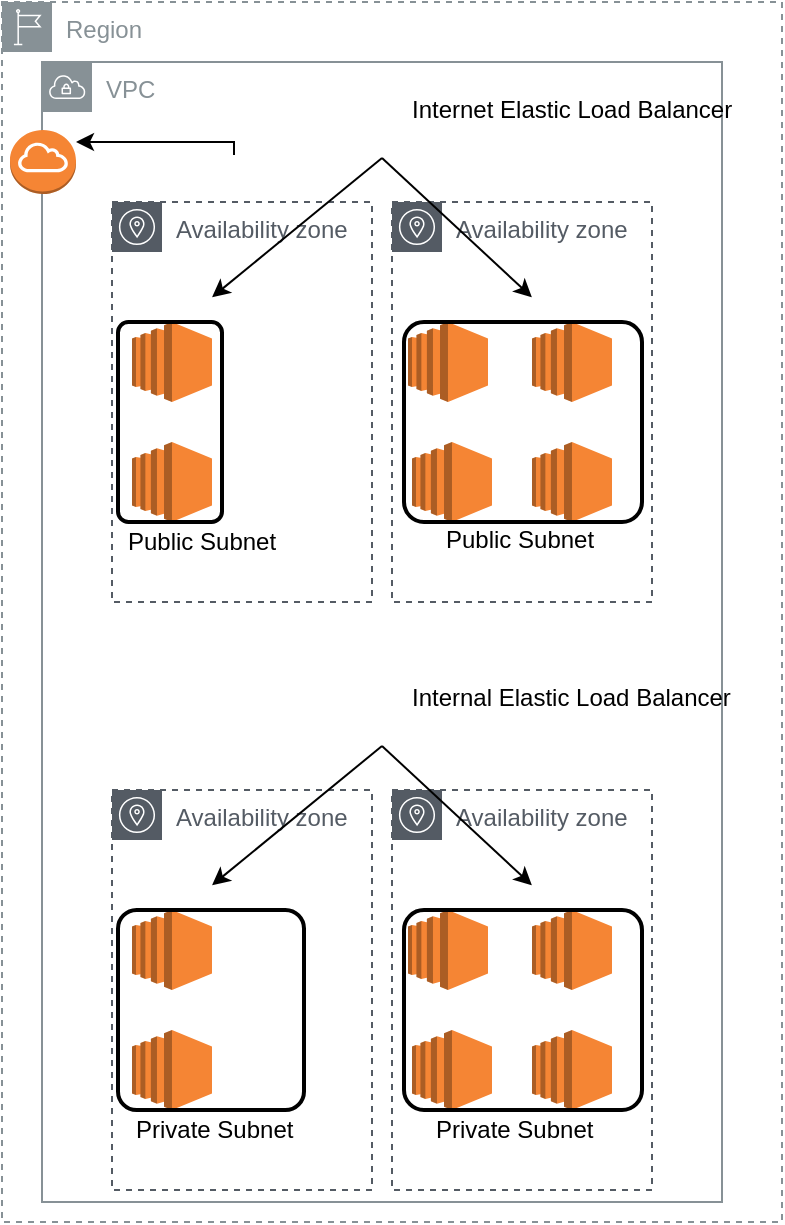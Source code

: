 <mxfile version="10.6.8" type="github"><diagram id="0Io7CPd1WuwgLZYiToac" name="Page-1"><mxGraphModel dx="756" dy="466" grid="1" gridSize="10" guides="1" tooltips="1" connect="1" arrows="1" fold="1" page="1" pageScale="1" pageWidth="827" pageHeight="1169" math="0" shadow="0"><root><mxCell id="0"/><mxCell id="1" parent="0"/><mxCell id="pYNDPcQSpaV2Df4tfO1C-2" value="Region" style="outlineConnect=0;gradientColor=none;html=1;whiteSpace=wrap;fontSize=12;fontStyle=0;shape=mxgraph.aws4.group;grIcon=mxgraph.aws4.group_region;strokeColor=#879196;fillColor=none;verticalAlign=top;align=left;spacingLeft=30;fontColor=#879196;dashed=1;" parent="1" vertex="1"><mxGeometry x="130" y="20" width="390" height="610" as="geometry"/></mxCell><mxCell id="pYNDPcQSpaV2Df4tfO1C-1" value="VPC" style="outlineConnect=0;gradientColor=none;html=1;whiteSpace=wrap;fontSize=12;fontStyle=0;shape=mxgraph.aws4.group;grIcon=mxgraph.aws4.group_vpc;strokeColor=#879196;fillColor=none;verticalAlign=top;align=left;spacingLeft=30;fontColor=#879196;dashed=0;" parent="1" vertex="1"><mxGeometry x="150" y="50" width="340" height="570" as="geometry"/></mxCell><mxCell id="pYNDPcQSpaV2Df4tfO1C-4" value="Availability zone" style="outlineConnect=0;gradientColor=none;html=1;whiteSpace=wrap;fontSize=12;fontStyle=0;shape=mxgraph.aws4.group;grIcon=mxgraph.aws4.group_availability_zone;strokeColor=#545B64;fillColor=none;verticalAlign=top;align=left;spacingLeft=30;fontColor=#545B64;dashed=1;" parent="1" vertex="1"><mxGeometry x="185" y="120" width="130" height="200" as="geometry"/></mxCell><mxCell id="pYNDPcQSpaV2Df4tfO1C-5" value="Availability zone" style="outlineConnect=0;gradientColor=none;html=1;whiteSpace=wrap;fontSize=12;fontStyle=0;shape=mxgraph.aws4.group;grIcon=mxgraph.aws4.group_availability_zone;strokeColor=#545B64;fillColor=none;verticalAlign=top;align=left;spacingLeft=30;fontColor=#545B64;dashed=1;" parent="1" vertex="1"><mxGeometry x="325" y="120" width="130" height="200" as="geometry"/></mxCell><mxCell id="pYNDPcQSpaV2Df4tfO1C-13" style="edgeStyle=none;rounded=0;orthogonalLoop=1;jettySize=auto;html=1;exitX=0.5;exitY=1;exitDx=0;exitDy=0;entryX=0.385;entryY=0.238;entryDx=0;entryDy=0;entryPerimeter=0;" parent="1" source="pYNDPcQSpaV2Df4tfO1C-6" target="pYNDPcQSpaV2Df4tfO1C-4" edge="1"><mxGeometry relative="1" as="geometry"/></mxCell><mxCell id="pYNDPcQSpaV2Df4tfO1C-14" style="edgeStyle=none;rounded=0;orthogonalLoop=1;jettySize=auto;html=1;exitX=0.5;exitY=1;exitDx=0;exitDy=0;entryX=0.538;entryY=0.238;entryDx=0;entryDy=0;entryPerimeter=0;" parent="1" source="pYNDPcQSpaV2Df4tfO1C-6" target="pYNDPcQSpaV2Df4tfO1C-5" edge="1"><mxGeometry relative="1" as="geometry"/></mxCell><mxCell id="pYNDPcQSpaV2Df4tfO1C-6" value="" style="shape=image;html=1;verticalAlign=top;verticalLabelPosition=bottom;labelBackgroundColor=#ffffff;imageAspect=0;aspect=fixed;image=https://cdn2.iconfinder.com/data/icons/amazon-aws-stencils/100/Compute__Networking_copy_Elastic_Load_Balancing-128.png" parent="1" vertex="1"><mxGeometry x="296" y="50" width="48" height="48" as="geometry"/></mxCell><mxCell id="pYNDPcQSpaV2Df4tfO1C-7" value="" style="outlineConnect=0;dashed=0;verticalLabelPosition=bottom;verticalAlign=top;align=center;html=1;shape=mxgraph.aws3.ec2;fillColor=#F58534;gradientColor=none;" parent="1" vertex="1"><mxGeometry x="195" y="180" width="40" height="40" as="geometry"/></mxCell><mxCell id="pYNDPcQSpaV2Df4tfO1C-8" value="" style="outlineConnect=0;dashed=0;verticalLabelPosition=bottom;verticalAlign=top;align=center;html=1;shape=mxgraph.aws3.ec2;fillColor=#F58534;gradientColor=none;" parent="1" vertex="1"><mxGeometry x="195" y="240" width="40" height="40" as="geometry"/></mxCell><mxCell id="pYNDPcQSpaV2Df4tfO1C-9" value="" style="outlineConnect=0;dashed=0;verticalLabelPosition=bottom;verticalAlign=top;align=center;html=1;shape=mxgraph.aws3.ec2;fillColor=#F58534;gradientColor=none;" parent="1" vertex="1"><mxGeometry x="333" y="180" width="40" height="40" as="geometry"/></mxCell><mxCell id="pYNDPcQSpaV2Df4tfO1C-10" value="" style="outlineConnect=0;dashed=0;verticalLabelPosition=bottom;verticalAlign=top;align=center;html=1;shape=mxgraph.aws3.ec2;fillColor=#F58534;gradientColor=none;" parent="1" vertex="1"><mxGeometry x="335" y="240" width="40" height="40" as="geometry"/></mxCell><mxCell id="pYNDPcQSpaV2Df4tfO1C-11" value="" style="outlineConnect=0;dashed=0;verticalLabelPosition=bottom;verticalAlign=top;align=center;html=1;shape=mxgraph.aws3.ec2;fillColor=#F58534;gradientColor=none;" parent="1" vertex="1"><mxGeometry x="395" y="180" width="40" height="40" as="geometry"/></mxCell><mxCell id="pYNDPcQSpaV2Df4tfO1C-12" value="" style="outlineConnect=0;dashed=0;verticalLabelPosition=bottom;verticalAlign=top;align=center;html=1;shape=mxgraph.aws3.ec2;fillColor=#F58534;gradientColor=none;" parent="1" vertex="1"><mxGeometry x="395" y="240" width="40" height="40" as="geometry"/></mxCell><mxCell id="pYNDPcQSpaV2Df4tfO1C-15" value="Internet Elastic Load Balancer&amp;nbsp;" style="text;html=1;resizable=0;points=[];autosize=1;align=left;verticalAlign=top;spacingTop=-4;" parent="1" vertex="1"><mxGeometry x="333" y="64" width="180" height="20" as="geometry"/></mxCell><mxCell id="sGZiTXP0DWtTTb43VF-w-1" value="" style="outlineConnect=0;dashed=0;verticalLabelPosition=bottom;verticalAlign=top;align=center;html=1;shape=mxgraph.aws3.internet_gateway;fillColor=#F58534;gradientColor=none;" parent="1" vertex="1"><mxGeometry x="134" y="84" width="33" height="32" as="geometry"/></mxCell><mxCell id="sGZiTXP0DWtTTb43VF-w-3" style="edgeStyle=orthogonalEdgeStyle;rounded=0;orthogonalLoop=1;jettySize=auto;html=1;exitX=0.5;exitY=0;exitDx=0;exitDy=0;" parent="1" source="sGZiTXP0DWtTTb43VF-w-2" target="sGZiTXP0DWtTTb43VF-w-1" edge="1"><mxGeometry relative="1" as="geometry"><Array as="points"><mxPoint x="246" y="90"/></Array></mxGeometry></mxCell><mxCell id="sGZiTXP0DWtTTb43VF-w-2" value="" style="shape=image;html=1;verticalAlign=top;verticalLabelPosition=bottom;labelBackgroundColor=#ffffff;imageAspect=0;aspect=fixed;image=https://cdn2.iconfinder.com/data/icons/amazon-aws-stencils/100/Storage__Content_Delivery_AWS_Storage_Gateway-128.png" parent="1" vertex="1"><mxGeometry x="226.5" y="96.5" width="39" height="39" as="geometry"/></mxCell><mxCell id="sGZiTXP0DWtTTb43VF-w-17" value="" style="rounded=1;arcSize=10;dashed=0;strokeColor=#000000;fillColor=none;gradientColor=none;strokeWidth=2;" parent="1" vertex="1"><mxGeometry x="188" y="180" width="52" height="100" as="geometry"/></mxCell><mxCell id="sGZiTXP0DWtTTb43VF-w-32" value="" style="rounded=1;arcSize=10;dashed=0;strokeColor=#000000;fillColor=none;gradientColor=none;strokeWidth=2;" parent="1" vertex="1"><mxGeometry x="331" y="180" width="119" height="100" as="geometry"/></mxCell><mxCell id="sGZiTXP0DWtTTb43VF-w-48" value="Availability zone" style="outlineConnect=0;gradientColor=none;html=1;whiteSpace=wrap;fontSize=12;fontStyle=0;shape=mxgraph.aws4.group;grIcon=mxgraph.aws4.group_availability_zone;strokeColor=#545B64;fillColor=none;verticalAlign=top;align=left;spacingLeft=30;fontColor=#545B64;dashed=1;" parent="1" vertex="1"><mxGeometry x="185" y="414" width="130" height="200" as="geometry"/></mxCell><mxCell id="sGZiTXP0DWtTTb43VF-w-49" value="Availability zone" style="outlineConnect=0;gradientColor=none;html=1;whiteSpace=wrap;fontSize=12;fontStyle=0;shape=mxgraph.aws4.group;grIcon=mxgraph.aws4.group_availability_zone;strokeColor=#545B64;fillColor=none;verticalAlign=top;align=left;spacingLeft=30;fontColor=#545B64;dashed=1;" parent="1" vertex="1"><mxGeometry x="325" y="414" width="130" height="200" as="geometry"/></mxCell><mxCell id="sGZiTXP0DWtTTb43VF-w-50" style="edgeStyle=none;rounded=0;orthogonalLoop=1;jettySize=auto;html=1;exitX=0.5;exitY=1;exitDx=0;exitDy=0;entryX=0.385;entryY=0.238;entryDx=0;entryDy=0;entryPerimeter=0;" parent="1" source="sGZiTXP0DWtTTb43VF-w-52" target="sGZiTXP0DWtTTb43VF-w-48" edge="1"><mxGeometry relative="1" as="geometry"/></mxCell><mxCell id="sGZiTXP0DWtTTb43VF-w-51" style="edgeStyle=none;rounded=0;orthogonalLoop=1;jettySize=auto;html=1;exitX=0.5;exitY=1;exitDx=0;exitDy=0;entryX=0.538;entryY=0.238;entryDx=0;entryDy=0;entryPerimeter=0;" parent="1" source="sGZiTXP0DWtTTb43VF-w-52" target="sGZiTXP0DWtTTb43VF-w-49" edge="1"><mxGeometry relative="1" as="geometry"/></mxCell><mxCell id="sGZiTXP0DWtTTb43VF-w-52" value="" style="shape=image;html=1;verticalAlign=top;verticalLabelPosition=bottom;labelBackgroundColor=#ffffff;imageAspect=0;aspect=fixed;image=https://cdn2.iconfinder.com/data/icons/amazon-aws-stencils/100/Compute__Networking_copy_Elastic_Load_Balancing-128.png" parent="1" vertex="1"><mxGeometry x="296" y="344" width="48" height="48" as="geometry"/></mxCell><mxCell id="sGZiTXP0DWtTTb43VF-w-53" value="" style="outlineConnect=0;dashed=0;verticalLabelPosition=bottom;verticalAlign=top;align=center;html=1;shape=mxgraph.aws3.ec2;fillColor=#F58534;gradientColor=none;" parent="1" vertex="1"><mxGeometry x="195" y="474" width="40" height="40" as="geometry"/></mxCell><mxCell id="sGZiTXP0DWtTTb43VF-w-54" value="" style="outlineConnect=0;dashed=0;verticalLabelPosition=bottom;verticalAlign=top;align=center;html=1;shape=mxgraph.aws3.ec2;fillColor=#F58534;gradientColor=none;" parent="1" vertex="1"><mxGeometry x="195" y="534" width="40" height="40" as="geometry"/></mxCell><mxCell id="sGZiTXP0DWtTTb43VF-w-55" value="" style="outlineConnect=0;dashed=0;verticalLabelPosition=bottom;verticalAlign=top;align=center;html=1;shape=mxgraph.aws3.ec2;fillColor=#F58534;gradientColor=none;" parent="1" vertex="1"><mxGeometry x="333" y="474" width="40" height="40" as="geometry"/></mxCell><mxCell id="sGZiTXP0DWtTTb43VF-w-56" value="" style="outlineConnect=0;dashed=0;verticalLabelPosition=bottom;verticalAlign=top;align=center;html=1;shape=mxgraph.aws3.ec2;fillColor=#F58534;gradientColor=none;" parent="1" vertex="1"><mxGeometry x="335" y="534" width="40" height="40" as="geometry"/></mxCell><mxCell id="sGZiTXP0DWtTTb43VF-w-57" value="" style="outlineConnect=0;dashed=0;verticalLabelPosition=bottom;verticalAlign=top;align=center;html=1;shape=mxgraph.aws3.ec2;fillColor=#F58534;gradientColor=none;" parent="1" vertex="1"><mxGeometry x="395" y="474" width="40" height="40" as="geometry"/></mxCell><mxCell id="sGZiTXP0DWtTTb43VF-w-58" value="" style="outlineConnect=0;dashed=0;verticalLabelPosition=bottom;verticalAlign=top;align=center;html=1;shape=mxgraph.aws3.ec2;fillColor=#F58534;gradientColor=none;" parent="1" vertex="1"><mxGeometry x="395" y="534" width="40" height="40" as="geometry"/></mxCell><mxCell id="sGZiTXP0DWtTTb43VF-w-59" value="Internal Elastic Load Balancer&amp;nbsp;" style="text;html=1;resizable=0;points=[];autosize=1;align=left;verticalAlign=top;spacingTop=-4;" parent="1" vertex="1"><mxGeometry x="333" y="358" width="180" height="20" as="geometry"/></mxCell><mxCell id="sGZiTXP0DWtTTb43VF-w-60" value="" style="shape=image;html=1;verticalAlign=top;verticalLabelPosition=bottom;labelBackgroundColor=#ffffff;imageAspect=0;aspect=fixed;image=https://cdn2.iconfinder.com/data/icons/amazon-aws-stencils/100/Storage__Content_Delivery_AWS_Storage_Gateway-128.png" parent="1" vertex="1"><mxGeometry x="226.5" y="390.5" width="39" height="39" as="geometry"/></mxCell><mxCell id="sGZiTXP0DWtTTb43VF-w-61" value="" style="rounded=1;arcSize=10;dashed=0;strokeColor=#000000;fillColor=none;gradientColor=none;strokeWidth=2;" parent="1" vertex="1"><mxGeometry x="188" y="474" width="93" height="100" as="geometry"/></mxCell><mxCell id="sGZiTXP0DWtTTb43VF-w-62" value="" style="rounded=1;arcSize=10;dashed=0;strokeColor=#000000;fillColor=none;gradientColor=none;strokeWidth=2;" parent="1" vertex="1"><mxGeometry x="331" y="474" width="119" height="100" as="geometry"/></mxCell><mxCell id="hIEf8i7WOIfmEdjIl9Sc-2" value="Public Subnet" style="text;html=1;resizable=0;points=[];autosize=1;align=left;verticalAlign=top;spacingTop=-4;" vertex="1" parent="1"><mxGeometry x="350" y="279" width="90" height="20" as="geometry"/></mxCell><mxCell id="hIEf8i7WOIfmEdjIl9Sc-3" value="Public Subnet" style="text;html=1;resizable=0;points=[];autosize=1;align=left;verticalAlign=top;spacingTop=-4;" vertex="1" parent="1"><mxGeometry x="191" y="280" width="90" height="20" as="geometry"/></mxCell><mxCell id="hIEf8i7WOIfmEdjIl9Sc-4" value="Private Subnet&amp;nbsp;" style="text;html=1;resizable=0;points=[];autosize=1;align=left;verticalAlign=top;spacingTop=-4;" vertex="1" parent="1"><mxGeometry x="345" y="574" width="100" height="20" as="geometry"/></mxCell><mxCell id="hIEf8i7WOIfmEdjIl9Sc-5" value="Private Subnet" style="text;html=1;resizable=0;points=[];autosize=1;align=left;verticalAlign=top;spacingTop=-4;" vertex="1" parent="1"><mxGeometry x="195" y="574" width="90" height="20" as="geometry"/></mxCell></root></mxGraphModel></diagram></mxfile>